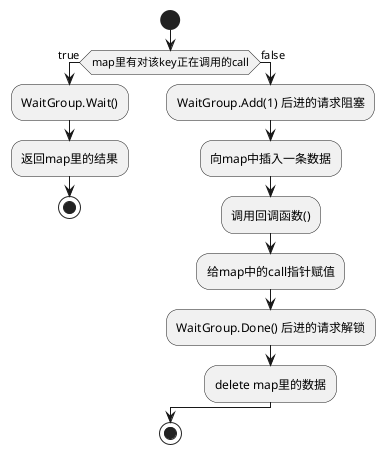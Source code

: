 @startuml
'https://plantuml.com/activity-diagram-beta

start
if (map里有对该key正在调用的call) then (true)
    :WaitGroup.Wait();
    :返回map里的结果;
    stop
else (false)
    :WaitGroup.Add(1) 后进的请求阻塞;
    :向map中插入一条数据;
    :调用回调函数();
    :给map中的call指针赋值;
    :WaitGroup.Done() 后进的请求解锁;

    :delete map里的数据;
endif

stop

@enduml
